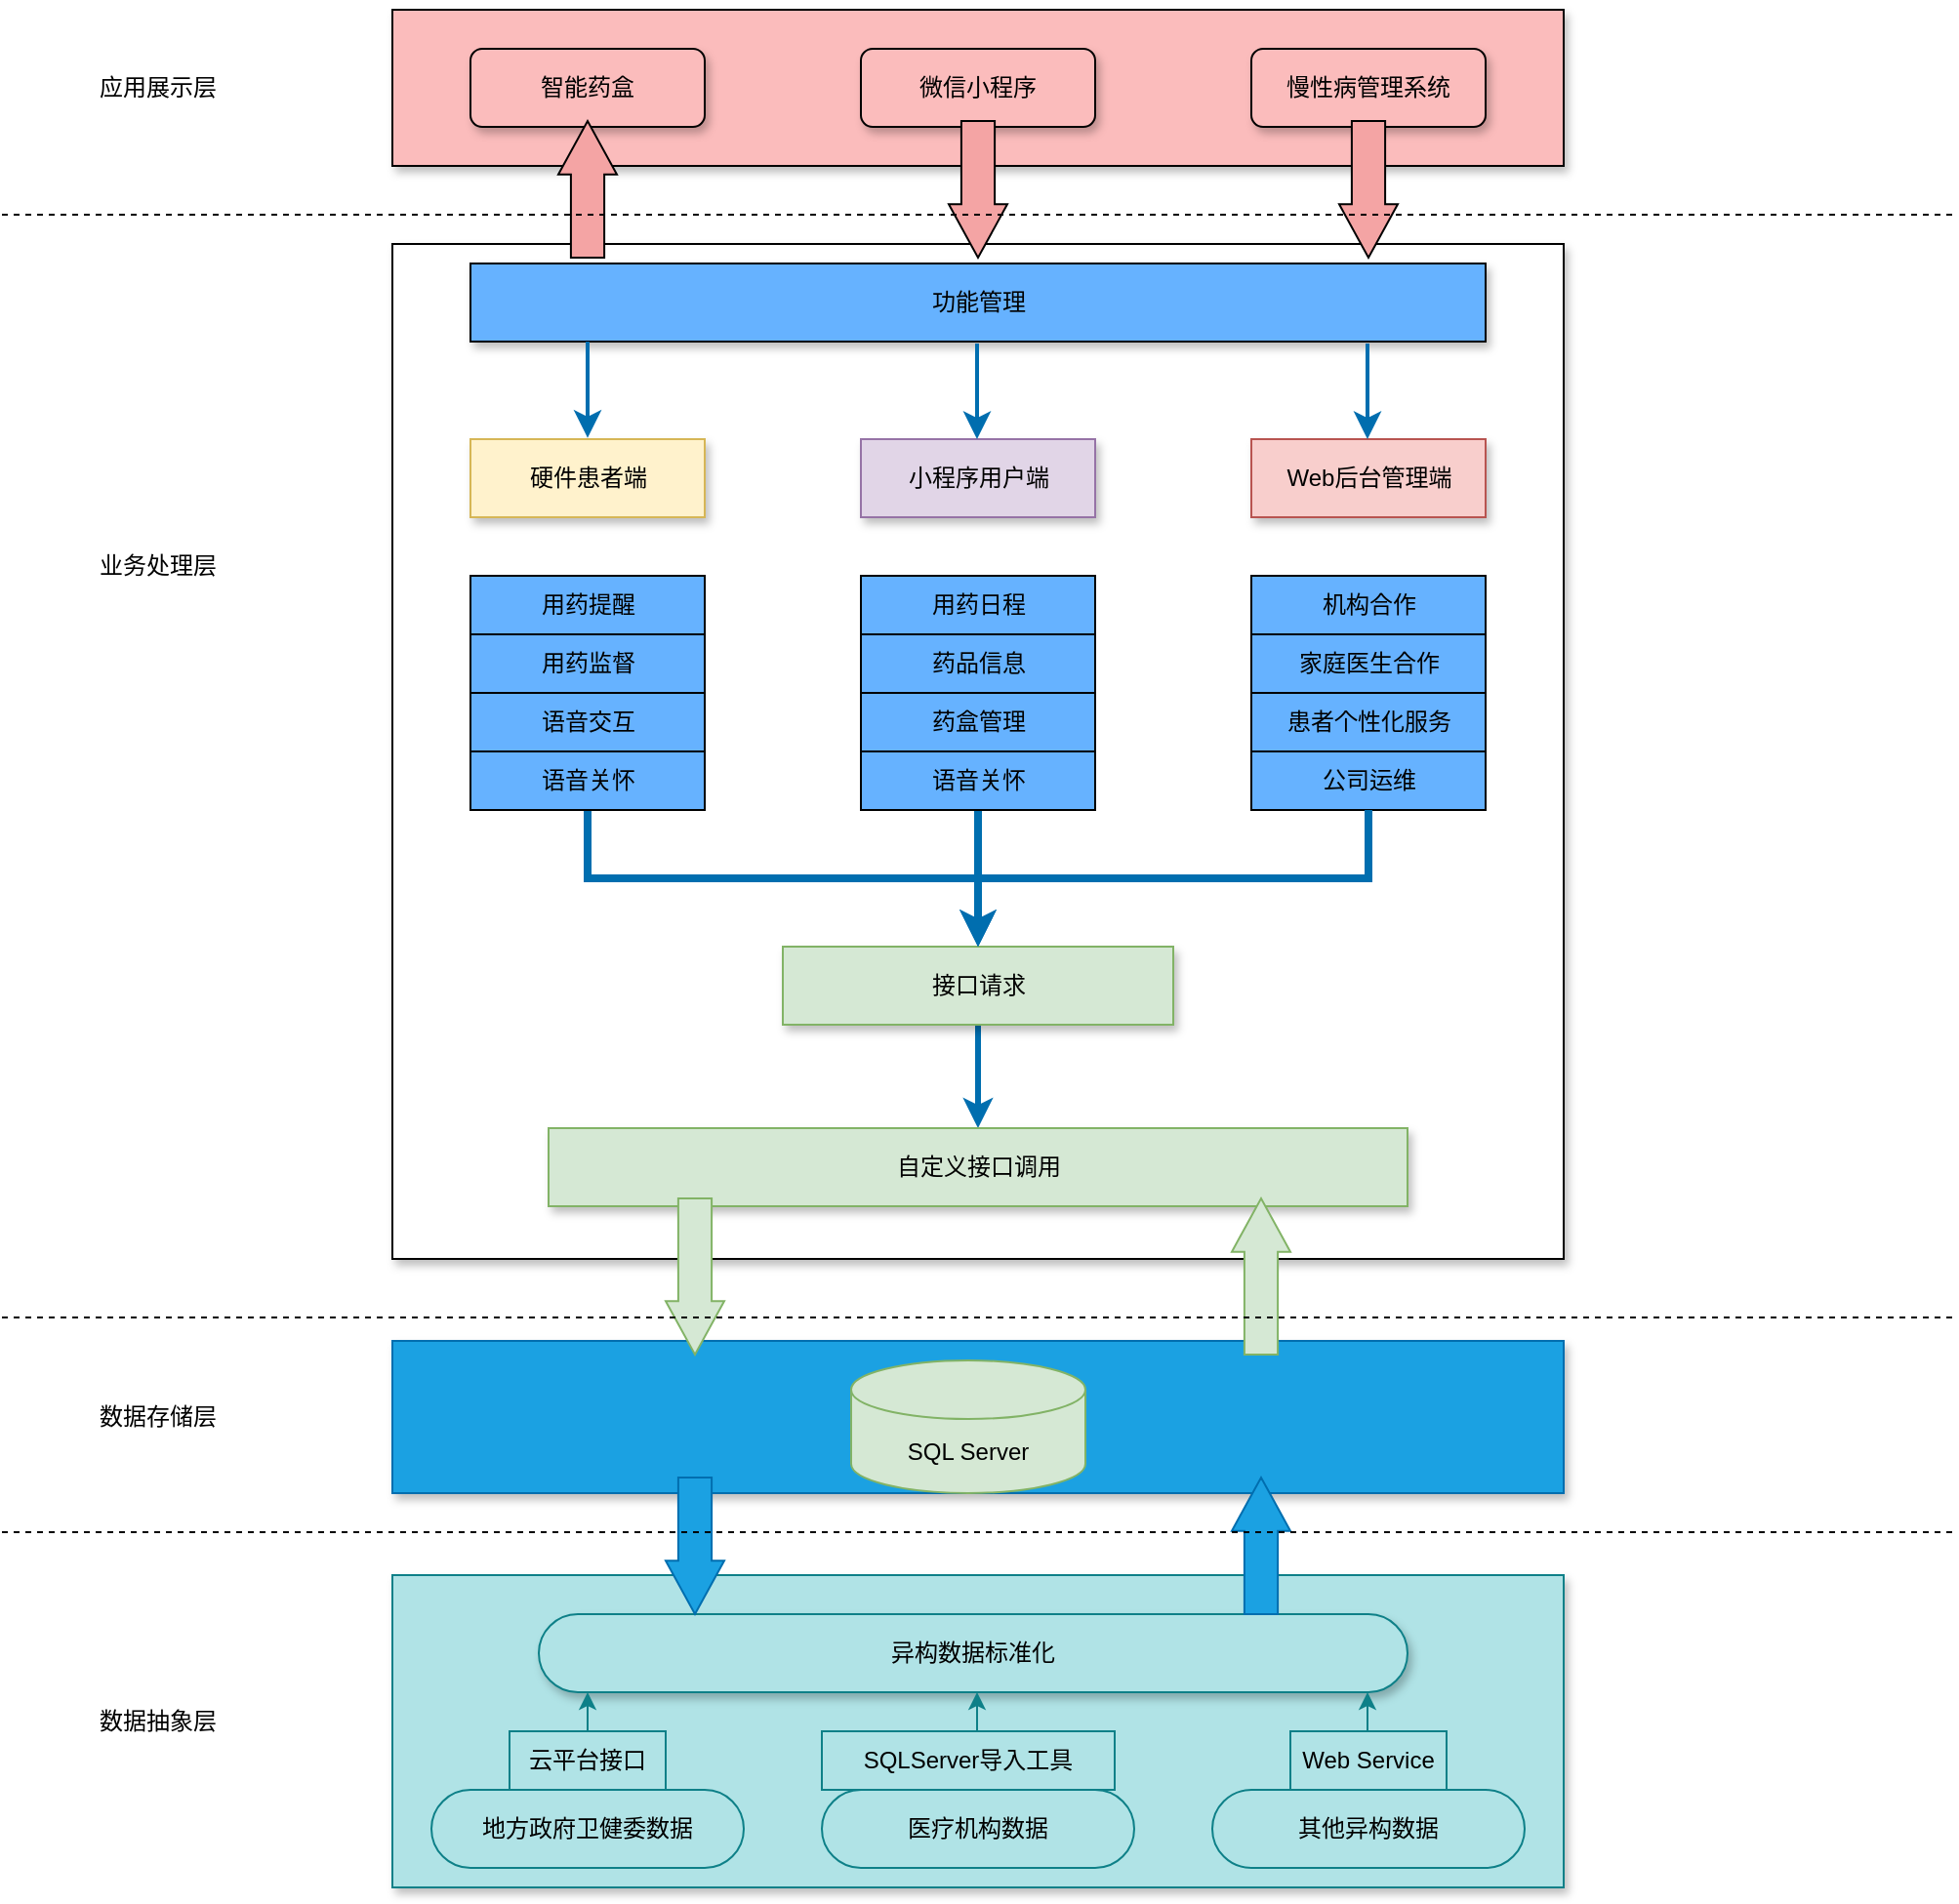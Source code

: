 <mxfile version="22.1.11" type="github">
  <diagram name="第 1 页" id="oifoqSgytJH1d8RTotBy">
    <mxGraphModel dx="3141" dy="612" grid="1" gridSize="10" guides="1" tooltips="1" connect="1" arrows="1" fold="1" page="1" pageScale="1" pageWidth="1920" pageHeight="1200" math="0" shadow="0">
      <root>
        <mxCell id="0" />
        <mxCell id="1" parent="0" />
        <mxCell id="kRe4AcJ-rxd0l4WnUEL7-1" value="" style="verticalLabelPosition=bottom;verticalAlign=top;html=1;shape=mxgraph.basic.rect;fillColor2=none;strokeWidth=1;size=20;indent=5;shadow=1;fillColor=#fbbcbc;" vertex="1" parent="1">
          <mxGeometry x="120" y="120" width="600" height="80" as="geometry" />
        </mxCell>
        <mxCell id="kRe4AcJ-rxd0l4WnUEL7-4" value="&lt;font style=&quot;vertical-align: inherit;&quot;&gt;&lt;font style=&quot;vertical-align: inherit;&quot;&gt;智能药盒&lt;/font&gt;&lt;/font&gt;" style="rounded=1;whiteSpace=wrap;html=1;gradientColor=none;glass=0;shadow=1;fillColor=#fbbcbc;" vertex="1" parent="1">
          <mxGeometry x="160" y="140" width="120" height="40" as="geometry" />
        </mxCell>
        <mxCell id="kRe4AcJ-rxd0l4WnUEL7-6" value="&lt;font style=&quot;vertical-align: inherit;&quot;&gt;&lt;font style=&quot;vertical-align: inherit;&quot;&gt;微信小程序&lt;/font&gt;&lt;/font&gt;" style="rounded=1;whiteSpace=wrap;html=1;gradientColor=none;glass=0;shadow=1;fillColor=#fbbcbc;" vertex="1" parent="1">
          <mxGeometry x="360" y="140" width="120" height="40" as="geometry" />
        </mxCell>
        <mxCell id="kRe4AcJ-rxd0l4WnUEL7-7" value="&lt;font style=&quot;vertical-align: inherit;&quot;&gt;&lt;font style=&quot;vertical-align: inherit;&quot;&gt;慢性病管理系统&lt;/font&gt;&lt;/font&gt;" style="rounded=1;whiteSpace=wrap;html=1;gradientColor=none;glass=0;shadow=1;fillColor=#fbbcbc;" vertex="1" parent="1">
          <mxGeometry x="560" y="140" width="120" height="40" as="geometry" />
        </mxCell>
        <mxCell id="kRe4AcJ-rxd0l4WnUEL7-8" value="" style="verticalLabelPosition=bottom;verticalAlign=top;html=1;shape=mxgraph.basic.rect;fillColor2=none;strokeWidth=1;size=20;indent=5;shadow=1;" vertex="1" parent="1">
          <mxGeometry x="120" y="240" width="600" height="520" as="geometry" />
        </mxCell>
        <mxCell id="kRe4AcJ-rxd0l4WnUEL7-9" value="&lt;font style=&quot;vertical-align: inherit;&quot;&gt;&lt;font style=&quot;vertical-align: inherit;&quot;&gt;功能管理&lt;/font&gt;&lt;/font&gt;" style="verticalLabelPosition=middle;verticalAlign=middle;html=1;shape=mxgraph.basic.rect;fillColor2=none;strokeWidth=1;size=20;indent=5;labelPosition=center;align=center;shadow=1;fillStyle=auto;fillColor=#66B2FF;" vertex="1" parent="1">
          <mxGeometry x="160" y="250" width="520" height="40" as="geometry" />
        </mxCell>
        <mxCell id="kRe4AcJ-rxd0l4WnUEL7-10" value="" style="html=1;shadow=0;dashed=0;align=center;verticalAlign=middle;shape=mxgraph.arrows2.arrow;dy=0.43;dx=27.33;direction=south;notch=0;fillColor=#f4a4a4;" vertex="1" parent="1">
          <mxGeometry x="605" y="177" width="30" height="70" as="geometry" />
        </mxCell>
        <mxCell id="kRe4AcJ-rxd0l4WnUEL7-11" value="" style="html=1;shadow=0;dashed=0;align=center;verticalAlign=middle;shape=mxgraph.arrows2.arrow;dy=0.43;dx=27.33;direction=south;notch=0;fillColor=#f4a4a4;" vertex="1" parent="1">
          <mxGeometry x="405" y="177" width="30" height="70" as="geometry" />
        </mxCell>
        <mxCell id="kRe4AcJ-rxd0l4WnUEL7-12" value="" style="html=1;shadow=0;dashed=0;align=center;verticalAlign=middle;shape=mxgraph.arrows2.arrow;dy=0.43;dx=27.33;direction=south;notch=0;rotation=-180;fillColor=#f4a4a4;" vertex="1" parent="1">
          <mxGeometry x="205" y="177" width="30" height="70" as="geometry" />
        </mxCell>
        <mxCell id="kRe4AcJ-rxd0l4WnUEL7-45" style="edgeStyle=orthogonalEdgeStyle;rounded=0;orthogonalLoop=1;jettySize=auto;html=1;fillColor=#1ba1e2;strokeColor=#006EAF;strokeWidth=3;" edge="1" parent="1" source="kRe4AcJ-rxd0l4WnUEL7-14" target="kRe4AcJ-rxd0l4WnUEL7-15">
          <mxGeometry relative="1" as="geometry" />
        </mxCell>
        <mxCell id="kRe4AcJ-rxd0l4WnUEL7-14" value="接口请求" style="verticalLabelPosition=middle;verticalAlign=middle;html=1;shape=mxgraph.basic.rect;fillColor2=none;strokeWidth=1;size=20;indent=5;labelPosition=center;align=center;shadow=1;fillColor=#d5e8d4;strokeColor=#82b366;" vertex="1" parent="1">
          <mxGeometry x="320" y="600" width="200" height="40" as="geometry" />
        </mxCell>
        <mxCell id="kRe4AcJ-rxd0l4WnUEL7-15" value="自定义接口调用" style="verticalLabelPosition=middle;verticalAlign=middle;html=1;shape=mxgraph.basic.rect;fillColor2=none;strokeWidth=1;size=20;indent=5;labelPosition=center;align=center;shadow=1;fillColor=#d5e8d4;strokeColor=#82b366;" vertex="1" parent="1">
          <mxGeometry x="200" y="693" width="440" height="40" as="geometry" />
        </mxCell>
        <mxCell id="kRe4AcJ-rxd0l4WnUEL7-16" value="硬件患者端" style="verticalLabelPosition=middle;verticalAlign=middle;html=1;shape=mxgraph.basic.rect;fillColor2=none;strokeWidth=1;size=20;indent=5;labelPosition=center;align=center;fillStyle=auto;shadow=1;fillColor=#fff2cc;strokeColor=#d6b656;" vertex="1" parent="1">
          <mxGeometry x="160" y="340" width="120" height="40" as="geometry" />
        </mxCell>
        <mxCell id="kRe4AcJ-rxd0l4WnUEL7-17" value="小程序用户端" style="verticalLabelPosition=middle;verticalAlign=middle;html=1;shape=mxgraph.basic.rect;fillColor2=none;strokeWidth=1;size=20;indent=5;labelPosition=center;align=center;fillStyle=auto;shadow=1;fillColor=#e1d5e7;strokeColor=#9673a6;" vertex="1" parent="1">
          <mxGeometry x="360" y="340" width="120" height="40" as="geometry" />
        </mxCell>
        <mxCell id="kRe4AcJ-rxd0l4WnUEL7-18" value="Web后台管理端" style="verticalLabelPosition=middle;verticalAlign=middle;html=1;shape=mxgraph.basic.rect;fillColor2=none;strokeWidth=1;size=20;indent=5;labelPosition=center;align=center;fillStyle=auto;shadow=1;fillColor=#f8cecc;strokeColor=#b85450;" vertex="1" parent="1">
          <mxGeometry x="560" y="340" width="120" height="40" as="geometry" />
        </mxCell>
        <mxCell id="kRe4AcJ-rxd0l4WnUEL7-21" value="用药提醒" style="verticalLabelPosition=middle;verticalAlign=middle;html=1;shape=mxgraph.basic.rect;fillColor2=none;strokeWidth=1;size=20;indent=5;labelPosition=center;align=center;fillColor=#66B2FF;" vertex="1" parent="1">
          <mxGeometry x="160" y="410" width="120" height="30" as="geometry" />
        </mxCell>
        <mxCell id="kRe4AcJ-rxd0l4WnUEL7-22" value="用药监督" style="verticalLabelPosition=middle;verticalAlign=middle;html=1;shape=mxgraph.basic.rect;fillColor2=none;strokeWidth=1;size=20;indent=5;labelPosition=center;align=center;fillColor=#66B2FF;" vertex="1" parent="1">
          <mxGeometry x="160" y="440" width="120" height="30" as="geometry" />
        </mxCell>
        <mxCell id="kRe4AcJ-rxd0l4WnUEL7-38" style="edgeStyle=elbowEdgeStyle;rounded=0;orthogonalLoop=1;jettySize=auto;html=1;elbow=vertical;fillColor=#1ba1e2;strokeColor=#006EAF;strokeWidth=4;" edge="1" parent="1" source="kRe4AcJ-rxd0l4WnUEL7-23" target="kRe4AcJ-rxd0l4WnUEL7-14">
          <mxGeometry relative="1" as="geometry" />
        </mxCell>
        <mxCell id="kRe4AcJ-rxd0l4WnUEL7-23" value="语音关怀" style="verticalLabelPosition=middle;verticalAlign=middle;html=1;shape=mxgraph.basic.rect;fillColor2=none;strokeWidth=1;size=20;indent=5;labelPosition=center;align=center;fillColor=#66B2FF;" vertex="1" parent="1">
          <mxGeometry x="160" y="500" width="120" height="30" as="geometry" />
        </mxCell>
        <mxCell id="kRe4AcJ-rxd0l4WnUEL7-24" value="语音交互" style="verticalLabelPosition=middle;verticalAlign=middle;html=1;shape=mxgraph.basic.rect;fillColor2=none;strokeWidth=1;size=20;indent=5;labelPosition=center;align=center;fillColor=#66B2FF;" vertex="1" parent="1">
          <mxGeometry x="160" y="470" width="120" height="30" as="geometry" />
        </mxCell>
        <mxCell id="kRe4AcJ-rxd0l4WnUEL7-25" value="用药日程" style="verticalLabelPosition=middle;verticalAlign=middle;html=1;shape=mxgraph.basic.rect;fillColor2=none;strokeWidth=1;size=20;indent=5;labelPosition=center;align=center;fillColor=#66B2FF;" vertex="1" parent="1">
          <mxGeometry x="360" y="410" width="120" height="30" as="geometry" />
        </mxCell>
        <mxCell id="kRe4AcJ-rxd0l4WnUEL7-26" value="药品信息" style="verticalLabelPosition=middle;verticalAlign=middle;html=1;shape=mxgraph.basic.rect;fillColor2=none;strokeWidth=1;size=20;indent=5;labelPosition=center;align=center;fillColor=#66B2FF;" vertex="1" parent="1">
          <mxGeometry x="360" y="440" width="120" height="30" as="geometry" />
        </mxCell>
        <mxCell id="kRe4AcJ-rxd0l4WnUEL7-27" value="药盒管理" style="verticalLabelPosition=middle;verticalAlign=middle;html=1;shape=mxgraph.basic.rect;fillColor2=none;strokeWidth=1;size=20;indent=5;labelPosition=center;align=center;fillColor=#66B2FF;" vertex="1" parent="1">
          <mxGeometry x="360" y="470" width="120" height="30" as="geometry" />
        </mxCell>
        <mxCell id="kRe4AcJ-rxd0l4WnUEL7-39" style="edgeStyle=orthogonalEdgeStyle;rounded=0;orthogonalLoop=1;jettySize=auto;html=1;fillColor=#1ba1e2;strokeColor=#006EAF;strokeWidth=4;" edge="1" parent="1" source="kRe4AcJ-rxd0l4WnUEL7-29" target="kRe4AcJ-rxd0l4WnUEL7-14">
          <mxGeometry relative="1" as="geometry" />
        </mxCell>
        <mxCell id="kRe4AcJ-rxd0l4WnUEL7-29" value="语音关怀" style="verticalLabelPosition=middle;verticalAlign=middle;html=1;shape=mxgraph.basic.rect;fillColor2=none;strokeWidth=1;size=20;indent=5;labelPosition=center;align=center;fillColor=#66B2FF;" vertex="1" parent="1">
          <mxGeometry x="360" y="500" width="120" height="30" as="geometry" />
        </mxCell>
        <mxCell id="kRe4AcJ-rxd0l4WnUEL7-30" value="机构合作" style="verticalLabelPosition=middle;verticalAlign=middle;html=1;shape=mxgraph.basic.rect;fillColor2=none;strokeWidth=1;size=20;indent=5;labelPosition=center;align=center;fillColor=#66B2FF;" vertex="1" parent="1">
          <mxGeometry x="560" y="410" width="120" height="30" as="geometry" />
        </mxCell>
        <mxCell id="kRe4AcJ-rxd0l4WnUEL7-31" value="家庭医生合作" style="verticalLabelPosition=middle;verticalAlign=middle;html=1;shape=mxgraph.basic.rect;fillColor2=none;strokeWidth=1;size=20;indent=5;labelPosition=center;align=center;fillColor=#66B2FF;" vertex="1" parent="1">
          <mxGeometry x="560" y="440" width="120" height="30" as="geometry" />
        </mxCell>
        <mxCell id="kRe4AcJ-rxd0l4WnUEL7-32" value="患者个性化服务" style="verticalLabelPosition=middle;verticalAlign=middle;html=1;shape=mxgraph.basic.rect;fillColor2=none;strokeWidth=1;size=20;indent=5;labelPosition=center;align=center;fillColor=#66B2FF;" vertex="1" parent="1">
          <mxGeometry x="560" y="470" width="120" height="30" as="geometry" />
        </mxCell>
        <mxCell id="kRe4AcJ-rxd0l4WnUEL7-33" value="公司运维" style="verticalLabelPosition=middle;verticalAlign=middle;html=1;shape=mxgraph.basic.rect;fillColor2=none;strokeWidth=1;size=20;indent=5;labelPosition=center;align=center;fillColor=#66B2FF;" vertex="1" parent="1">
          <mxGeometry x="560" y="500" width="120" height="30" as="geometry" />
        </mxCell>
        <mxCell id="kRe4AcJ-rxd0l4WnUEL7-34" value="" style="endArrow=classic;html=1;rounded=0;endSize=8;startSize=8;entryX=0.5;entryY=-0.017;entryDx=0;entryDy=0;entryPerimeter=0;fillColor=#1ba1e2;strokeColor=#006EAF;strokeWidth=2;" edge="1" parent="1" target="kRe4AcJ-rxd0l4WnUEL7-16">
          <mxGeometry width="50" height="50" relative="1" as="geometry">
            <mxPoint x="220" y="290" as="sourcePoint" />
            <mxPoint x="222.64" y="341" as="targetPoint" />
          </mxGeometry>
        </mxCell>
        <mxCell id="kRe4AcJ-rxd0l4WnUEL7-36" value="" style="endArrow=classic;html=1;rounded=0;endSize=8;startSize=8;entryX=0.5;entryY=-0.017;entryDx=0;entryDy=0;entryPerimeter=0;fillColor=#1ba1e2;strokeColor=#006EAF;strokeWidth=2;" edge="1" parent="1">
          <mxGeometry width="50" height="50" relative="1" as="geometry">
            <mxPoint x="419.5" y="291" as="sourcePoint" />
            <mxPoint x="419.5" y="340" as="targetPoint" />
          </mxGeometry>
        </mxCell>
        <mxCell id="kRe4AcJ-rxd0l4WnUEL7-37" value="" style="endArrow=classic;html=1;rounded=0;endSize=8;startSize=8;entryX=0.5;entryY=-0.017;entryDx=0;entryDy=0;entryPerimeter=0;fillColor=#1ba1e2;strokeColor=#006EAF;strokeWidth=2;" edge="1" parent="1">
          <mxGeometry width="50" height="50" relative="1" as="geometry">
            <mxPoint x="619.5" y="291" as="sourcePoint" />
            <mxPoint x="619.5" y="340" as="targetPoint" />
          </mxGeometry>
        </mxCell>
        <mxCell id="kRe4AcJ-rxd0l4WnUEL7-49" value="" style="verticalLabelPosition=bottom;verticalAlign=top;html=1;shape=mxgraph.basic.rect;fillColor2=none;strokeWidth=1;size=20;indent=5;shadow=1;fillColor=#1ba1e2;strokeColor=#006EAF;fontColor=#ffffff;" vertex="1" parent="1">
          <mxGeometry x="120" y="802" width="600" height="78" as="geometry" />
        </mxCell>
        <mxCell id="kRe4AcJ-rxd0l4WnUEL7-44" style="edgeStyle=elbowEdgeStyle;rounded=0;orthogonalLoop=1;jettySize=auto;html=1;elbow=vertical;fillColor=#1ba1e2;strokeColor=#006EAF;strokeWidth=4;" edge="1" parent="1" target="kRe4AcJ-rxd0l4WnUEL7-14">
          <mxGeometry relative="1" as="geometry">
            <mxPoint x="620" y="530" as="sourcePoint" />
            <mxPoint x="820" y="600" as="targetPoint" />
          </mxGeometry>
        </mxCell>
        <mxCell id="kRe4AcJ-rxd0l4WnUEL7-47" value="" style="html=1;shadow=0;dashed=0;align=center;verticalAlign=middle;shape=mxgraph.arrows2.arrow;dy=0.43;dx=27.33;direction=south;notch=0;fillColor=#d5e8d4;strokeColor=#82b366;" vertex="1" parent="1">
          <mxGeometry x="260" y="729" width="30" height="80" as="geometry" />
        </mxCell>
        <mxCell id="kRe4AcJ-rxd0l4WnUEL7-48" value="" style="html=1;shadow=0;dashed=0;align=center;verticalAlign=middle;shape=mxgraph.arrows2.arrow;dy=0.43;dx=27.33;direction=south;notch=0;rotation=-180;fillColor=#d5e8d4;strokeColor=#82b366;" vertex="1" parent="1">
          <mxGeometry x="550" y="729" width="30" height="80" as="geometry" />
        </mxCell>
        <mxCell id="kRe4AcJ-rxd0l4WnUEL7-51" value="SQL Server" style="shape=cylinder3;whiteSpace=wrap;html=1;boundedLbl=1;backgroundOutline=1;size=15;fillColor=#d5e8d4;strokeColor=#82b366;" vertex="1" parent="1">
          <mxGeometry x="355" y="812" width="120" height="68" as="geometry" />
        </mxCell>
        <mxCell id="kRe4AcJ-rxd0l4WnUEL7-52" value="" style="verticalLabelPosition=bottom;verticalAlign=top;html=1;shape=mxgraph.basic.rect;fillColor2=none;strokeWidth=1;size=20;indent=5;shadow=1;fillColor=#b0e3e6;strokeColor=#0e8088;" vertex="1" parent="1">
          <mxGeometry x="120" y="922" width="600" height="160" as="geometry" />
        </mxCell>
        <mxCell id="kRe4AcJ-rxd0l4WnUEL7-56" value="异构数据标准化" style="rounded=1;whiteSpace=wrap;html=1;absoluteArcSize=1;arcSize=90;shadow=1;fillColor=#b0e3e6;strokeColor=#0e8088;" vertex="1" parent="1">
          <mxGeometry x="195" y="942" width="445" height="40" as="geometry" />
        </mxCell>
        <mxCell id="kRe4AcJ-rxd0l4WnUEL7-57" value="医疗机构数据" style="rounded=1;whiteSpace=wrap;html=1;absoluteArcSize=1;arcSize=90;fillColor=#b0e3e6;strokeColor=#0e8088;" vertex="1" parent="1">
          <mxGeometry x="340" y="1032" width="160" height="40" as="geometry" />
        </mxCell>
        <mxCell id="kRe4AcJ-rxd0l4WnUEL7-58" value="其他异构数据" style="rounded=1;whiteSpace=wrap;html=1;absoluteArcSize=1;arcSize=90;fillColor=#b0e3e6;strokeColor=#0e8088;" vertex="1" parent="1">
          <mxGeometry x="540" y="1032" width="160" height="40" as="geometry" />
        </mxCell>
        <mxCell id="kRe4AcJ-rxd0l4WnUEL7-59" value="地方政府卫健委数据" style="rounded=1;whiteSpace=wrap;html=1;absoluteArcSize=1;arcSize=90;fillColor=#b0e3e6;strokeColor=#0e8088;" vertex="1" parent="1">
          <mxGeometry x="140" y="1032" width="160" height="40" as="geometry" />
        </mxCell>
        <mxCell id="kRe4AcJ-rxd0l4WnUEL7-60" value="" style="html=1;shadow=0;dashed=0;align=center;verticalAlign=middle;shape=mxgraph.arrows2.arrow;dy=0.43;dx=27.33;direction=south;notch=0;fillColor=#1ba1e2;fontColor=#ffffff;strokeColor=#006EAF;" vertex="1" parent="1">
          <mxGeometry x="260" y="872" width="30" height="70" as="geometry" />
        </mxCell>
        <mxCell id="kRe4AcJ-rxd0l4WnUEL7-61" value="" style="html=1;shadow=0;dashed=0;align=center;verticalAlign=middle;shape=mxgraph.arrows2.arrow;dy=0.43;dx=27.33;direction=south;notch=0;rotation=-180;fillColor=#1ba1e2;fontColor=#ffffff;strokeColor=#006EAF;" vertex="1" parent="1">
          <mxGeometry x="550" y="872" width="30" height="70" as="geometry" />
        </mxCell>
        <mxCell id="kRe4AcJ-rxd0l4WnUEL7-65" value="" style="endArrow=classic;html=1;rounded=0;exitX=0.5;exitY=0;exitDx=0;exitDy=0;fillColor=#b0e3e6;strokeColor=#0e8088;" edge="1" parent="1" source="kRe4AcJ-rxd0l4WnUEL7-59">
          <mxGeometry width="50" height="50" relative="1" as="geometry">
            <mxPoint x="170" y="1032" as="sourcePoint" />
            <mxPoint x="220" y="982" as="targetPoint" />
          </mxGeometry>
        </mxCell>
        <mxCell id="kRe4AcJ-rxd0l4WnUEL7-66" value="" style="endArrow=classic;html=1;rounded=0;exitX=0.5;exitY=0;exitDx=0;exitDy=0;fillColor=#b0e3e6;strokeColor=#0e8088;" edge="1" parent="1">
          <mxGeometry width="50" height="50" relative="1" as="geometry">
            <mxPoint x="419.5" y="1032" as="sourcePoint" />
            <mxPoint x="419.5" y="982" as="targetPoint" />
          </mxGeometry>
        </mxCell>
        <mxCell id="kRe4AcJ-rxd0l4WnUEL7-67" value="" style="endArrow=classic;html=1;rounded=0;exitX=0.5;exitY=0;exitDx=0;exitDy=0;fillColor=#b0e3e6;strokeColor=#0e8088;" edge="1" parent="1">
          <mxGeometry width="50" height="50" relative="1" as="geometry">
            <mxPoint x="619.5" y="1032" as="sourcePoint" />
            <mxPoint x="619.5" y="982" as="targetPoint" />
          </mxGeometry>
        </mxCell>
        <mxCell id="kRe4AcJ-rxd0l4WnUEL7-68" value="云平台接口" style="text;html=1;strokeColor=#0e8088;fillColor=#b0e3e6;align=center;verticalAlign=middle;whiteSpace=wrap;rounded=0;" vertex="1" parent="1">
          <mxGeometry x="180" y="1002" width="80" height="30" as="geometry" />
        </mxCell>
        <mxCell id="kRe4AcJ-rxd0l4WnUEL7-69" value="SQLServer导入工具" style="text;html=1;strokeColor=#0e8088;fillColor=#b0e3e6;align=center;verticalAlign=middle;whiteSpace=wrap;rounded=0;" vertex="1" parent="1">
          <mxGeometry x="340" y="1002" width="150" height="30" as="geometry" />
        </mxCell>
        <mxCell id="kRe4AcJ-rxd0l4WnUEL7-70" value="Web Service" style="text;html=1;strokeColor=#0e8088;fillColor=#b0e3e6;align=center;verticalAlign=middle;whiteSpace=wrap;rounded=0;" vertex="1" parent="1">
          <mxGeometry x="580" y="1002" width="80" height="30" as="geometry" />
        </mxCell>
        <mxCell id="kRe4AcJ-rxd0l4WnUEL7-73" value="" style="endArrow=none;dashed=1;html=1;rounded=0;" edge="1" parent="1">
          <mxGeometry width="50" height="50" relative="1" as="geometry">
            <mxPoint x="-80" y="225" as="sourcePoint" />
            <mxPoint x="920" y="225" as="targetPoint" />
          </mxGeometry>
        </mxCell>
        <mxCell id="kRe4AcJ-rxd0l4WnUEL7-74" value="应用展示层" style="text;html=1;strokeColor=none;fillColor=none;align=center;verticalAlign=middle;whiteSpace=wrap;rounded=0;" vertex="1" parent="1">
          <mxGeometry x="-50" y="145" width="100" height="30" as="geometry" />
        </mxCell>
        <mxCell id="kRe4AcJ-rxd0l4WnUEL7-75" value="" style="endArrow=none;dashed=1;html=1;rounded=0;" edge="1" parent="1">
          <mxGeometry width="50" height="50" relative="1" as="geometry">
            <mxPoint x="-80" y="790" as="sourcePoint" />
            <mxPoint x="920" y="790" as="targetPoint" />
          </mxGeometry>
        </mxCell>
        <mxCell id="kRe4AcJ-rxd0l4WnUEL7-76" value="业务处理层" style="text;html=1;strokeColor=none;fillColor=none;align=center;verticalAlign=middle;whiteSpace=wrap;rounded=0;" vertex="1" parent="1">
          <mxGeometry x="-50" y="390" width="100" height="30" as="geometry" />
        </mxCell>
        <mxCell id="kRe4AcJ-rxd0l4WnUEL7-77" value="" style="endArrow=none;dashed=1;html=1;rounded=0;" edge="1" parent="1">
          <mxGeometry width="50" height="50" relative="1" as="geometry">
            <mxPoint x="-80" y="900" as="sourcePoint" />
            <mxPoint x="920" y="900" as="targetPoint" />
          </mxGeometry>
        </mxCell>
        <mxCell id="kRe4AcJ-rxd0l4WnUEL7-78" value="数据存储层" style="text;html=1;strokeColor=none;fillColor=none;align=center;verticalAlign=middle;whiteSpace=wrap;rounded=0;" vertex="1" parent="1">
          <mxGeometry x="-50" y="826" width="100" height="30" as="geometry" />
        </mxCell>
        <mxCell id="kRe4AcJ-rxd0l4WnUEL7-79" value="数据抽象层" style="text;html=1;strokeColor=none;fillColor=none;align=center;verticalAlign=middle;whiteSpace=wrap;rounded=0;" vertex="1" parent="1">
          <mxGeometry x="-50" y="982" width="100" height="30" as="geometry" />
        </mxCell>
      </root>
    </mxGraphModel>
  </diagram>
</mxfile>

